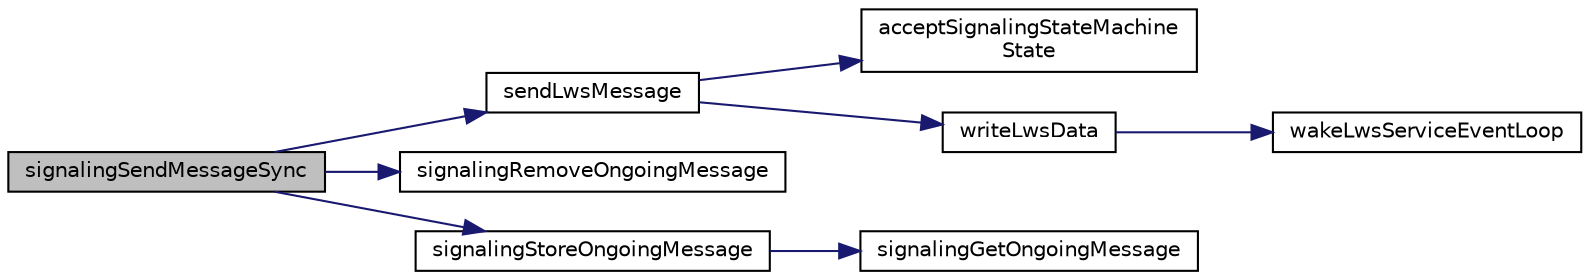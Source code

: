 digraph "signalingSendMessageSync"
{
 // LATEX_PDF_SIZE
  edge [fontname="Helvetica",fontsize="10",labelfontname="Helvetica",labelfontsize="10"];
  node [fontname="Helvetica",fontsize="10",shape=record];
  rankdir="LR";
  Node1 [label="signalingSendMessageSync",height=0.2,width=0.4,color="black", fillcolor="grey75", style="filled", fontcolor="black",tooltip=" "];
  Node1 -> Node2 [color="midnightblue",fontsize="10",style="solid",fontname="Helvetica"];
  Node2 [label="sendLwsMessage",height=0.2,width=0.4,color="black", fillcolor="white", style="filled",URL="$LwsApiCalls_8c.html#a1dd446403d1e7b425b4591c08a5269b3",tooltip=" "];
  Node2 -> Node3 [color="midnightblue",fontsize="10",style="solid",fontname="Helvetica"];
  Node3 [label="acceptSignalingStateMachine\lState",height=0.2,width=0.4,color="black", fillcolor="white", style="filled",URL="$StateMachine_8c.html#a0e4075886bfd0e7be0b6173ee41adace",tooltip=" "];
  Node2 -> Node4 [color="midnightblue",fontsize="10",style="solid",fontname="Helvetica"];
  Node4 [label="writeLwsData",height=0.2,width=0.4,color="black", fillcolor="white", style="filled",URL="$LwsApiCalls_8c.html#a79f1b7bc677d4cb0c2eb0c6ab854e8e5",tooltip=" "];
  Node4 -> Node5 [color="midnightblue",fontsize="10",style="solid",fontname="Helvetica"];
  Node5 [label="wakeLwsServiceEventLoop",height=0.2,width=0.4,color="black", fillcolor="white", style="filled",URL="$LwsApiCalls_8c.html#a116aedb04e1b2e3c920d5b181477b11a",tooltip=" "];
  Node1 -> Node6 [color="midnightblue",fontsize="10",style="solid",fontname="Helvetica"];
  Node6 [label="signalingRemoveOngoingMessage",height=0.2,width=0.4,color="black", fillcolor="white", style="filled",URL="$Signaling_8c.html#ad5583fab3f7bd5e1260bc503aeff639a",tooltip=" "];
  Node1 -> Node7 [color="midnightblue",fontsize="10",style="solid",fontname="Helvetica"];
  Node7 [label="signalingStoreOngoingMessage",height=0.2,width=0.4,color="black", fillcolor="white", style="filled",URL="$Signaling_8c.html#a387148b41883b821111c84bc39811ac7",tooltip=" "];
  Node7 -> Node8 [color="midnightblue",fontsize="10",style="solid",fontname="Helvetica"];
  Node8 [label="signalingGetOngoingMessage",height=0.2,width=0.4,color="black", fillcolor="white", style="filled",URL="$Signaling_8c.html#ae3eee8f50a486b71e62e7c98291d422d",tooltip=" "];
}
